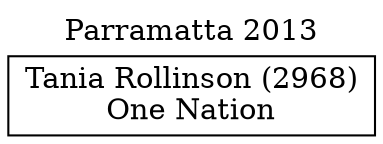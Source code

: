 // House preference flow
digraph "Tania Rollinson (2968)_Parramatta_2013" {
	graph [label="Parramatta 2013" labelloc=t mclimit=10]
	node [shape=box]
	"Tania Rollinson (2968)" [label="Tania Rollinson (2968)
One Nation"]
}

